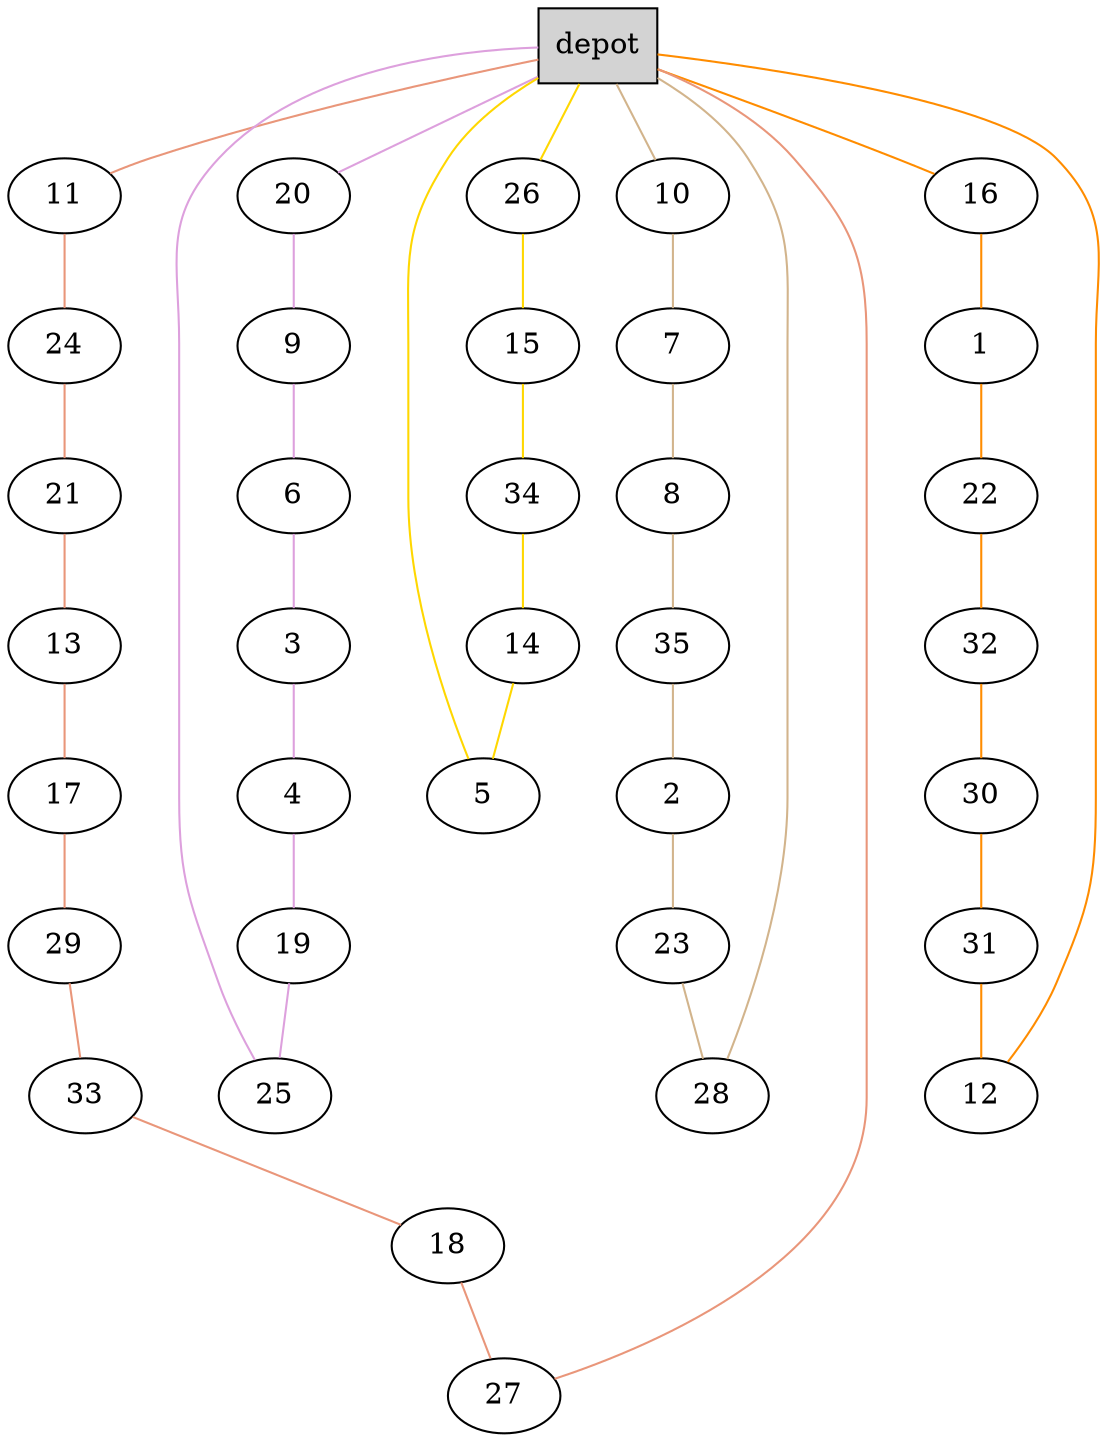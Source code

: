 graph G {
  0[shape = box, label = "depot", style = filled ];
  11[shape = ellipse];
  "0"--"11"[color = darksalmon];
  24[shape = ellipse];
  "11"--"24"[color = darksalmon];
  21[shape = ellipse];
  "24"--"21"[color = darksalmon];
  13[shape = ellipse];
  "21"--"13"[color = darksalmon];
  17[shape = ellipse];
  "13"--"17"[color = darksalmon];
  29[shape = ellipse];
  "17"--"29"[color = darksalmon];
  33[shape = ellipse];
  "29"--"33"[color = darksalmon];
  18[shape = ellipse];
  "33"--"18"[color = darksalmon];
  27[shape = ellipse];
  "18"--"27"[color = darksalmon];
  "27"--"0"[color = darksalmon];
  26[shape = ellipse];
  "0"--"26"[color = gold];
  15[shape = ellipse];
  "26"--"15"[color = gold];
  34[shape = ellipse];
  "15"--"34"[color = gold];
  14[shape = ellipse];
  "34"--"14"[color = gold];
  5[shape = ellipse];
  "14"--"5"[color = gold];
  "5"--"0"[color = gold];
  20[shape = ellipse];
  "0"--"20"[color = plum];
  9[shape = ellipse];
  "20"--"9"[color = plum];
  6[shape = ellipse];
  "9"--"6"[color = plum];
  3[shape = ellipse];
  "6"--"3"[color = plum];
  4[shape = ellipse];
  "3"--"4"[color = plum];
  19[shape = ellipse];
  "4"--"19"[color = plum];
  25[shape = ellipse];
  "19"--"25"[color = plum];
  "25"--"0"[color = plum];
  10[shape = ellipse];
  "0"--"10"[color = tan];
  7[shape = ellipse];
  "10"--"7"[color = tan];
  8[shape = ellipse];
  "7"--"8"[color = tan];
  35[shape = ellipse];
  "8"--"35"[color = tan];
  2[shape = ellipse];
  "35"--"2"[color = tan];
  23[shape = ellipse];
  "2"--"23"[color = tan];
  28[shape = ellipse];
  "23"--"28"[color = tan];
  "28"--"0"[color = tan];
  16[shape = ellipse];
  "0"--"16"[color = darkorange];
  1[shape = ellipse];
  "16"--"1"[color = darkorange];
  22[shape = ellipse];
  "1"--"22"[color = darkorange];
  32[shape = ellipse];
  "22"--"32"[color = darkorange];
  30[shape = ellipse];
  "32"--"30"[color = darkorange];
  31[shape = ellipse];
  "30"--"31"[color = darkorange];
  12[shape = ellipse];
  "31"--"12"[color = darkorange];
  "12"--"0"[color = darkorange];
}
